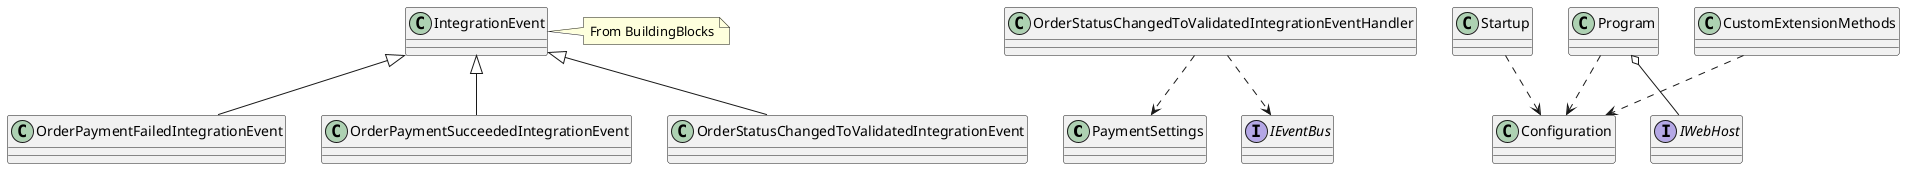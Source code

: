 @startuml Services : Payment.API

class PaymentSettings as "PaymentSettings"
class Program as "Program"
class Startup as "Startup"
class Configuration as "Configuration"
class CustomExtensionMethods as "CustomExtensionMethods"
class OrderStatusChangedToValidatedIntegrationEventHandler as "OrderStatusChangedToValidatedIntegrationEventHandler"
interface IEventBus as "IEventBus"
class IntegrationEvent
note right of IntegrationEvent : From BuildingBlocks
class OrderPaymentFailedIntegrationEvent as "OrderPaymentFailedIntegrationEvent"
class OrderPaymentSucceededIntegrationEvent as "OrderPaymentSucceededIntegrationEvent"
class OrderStatusChangedToValidatedIntegrationEvent as "OrderStatusChangedToValidatedIntegrationEvent"
interface IWebHost

Startup ..> Configuration
CustomExtensionMethods ..> Configuration
Program ..> Configuration

OrderStatusChangedToValidatedIntegrationEventHandler ..> PaymentSettings
OrderStatusChangedToValidatedIntegrationEventHandler ..> IEventBus

IntegrationEvent <|-- OrderPaymentFailedIntegrationEvent
IntegrationEvent <|-- OrderPaymentSucceededIntegrationEvent
IntegrationEvent <|-- OrderStatusChangedToValidatedIntegrationEvent

Program o-- IWebHost
@enduml